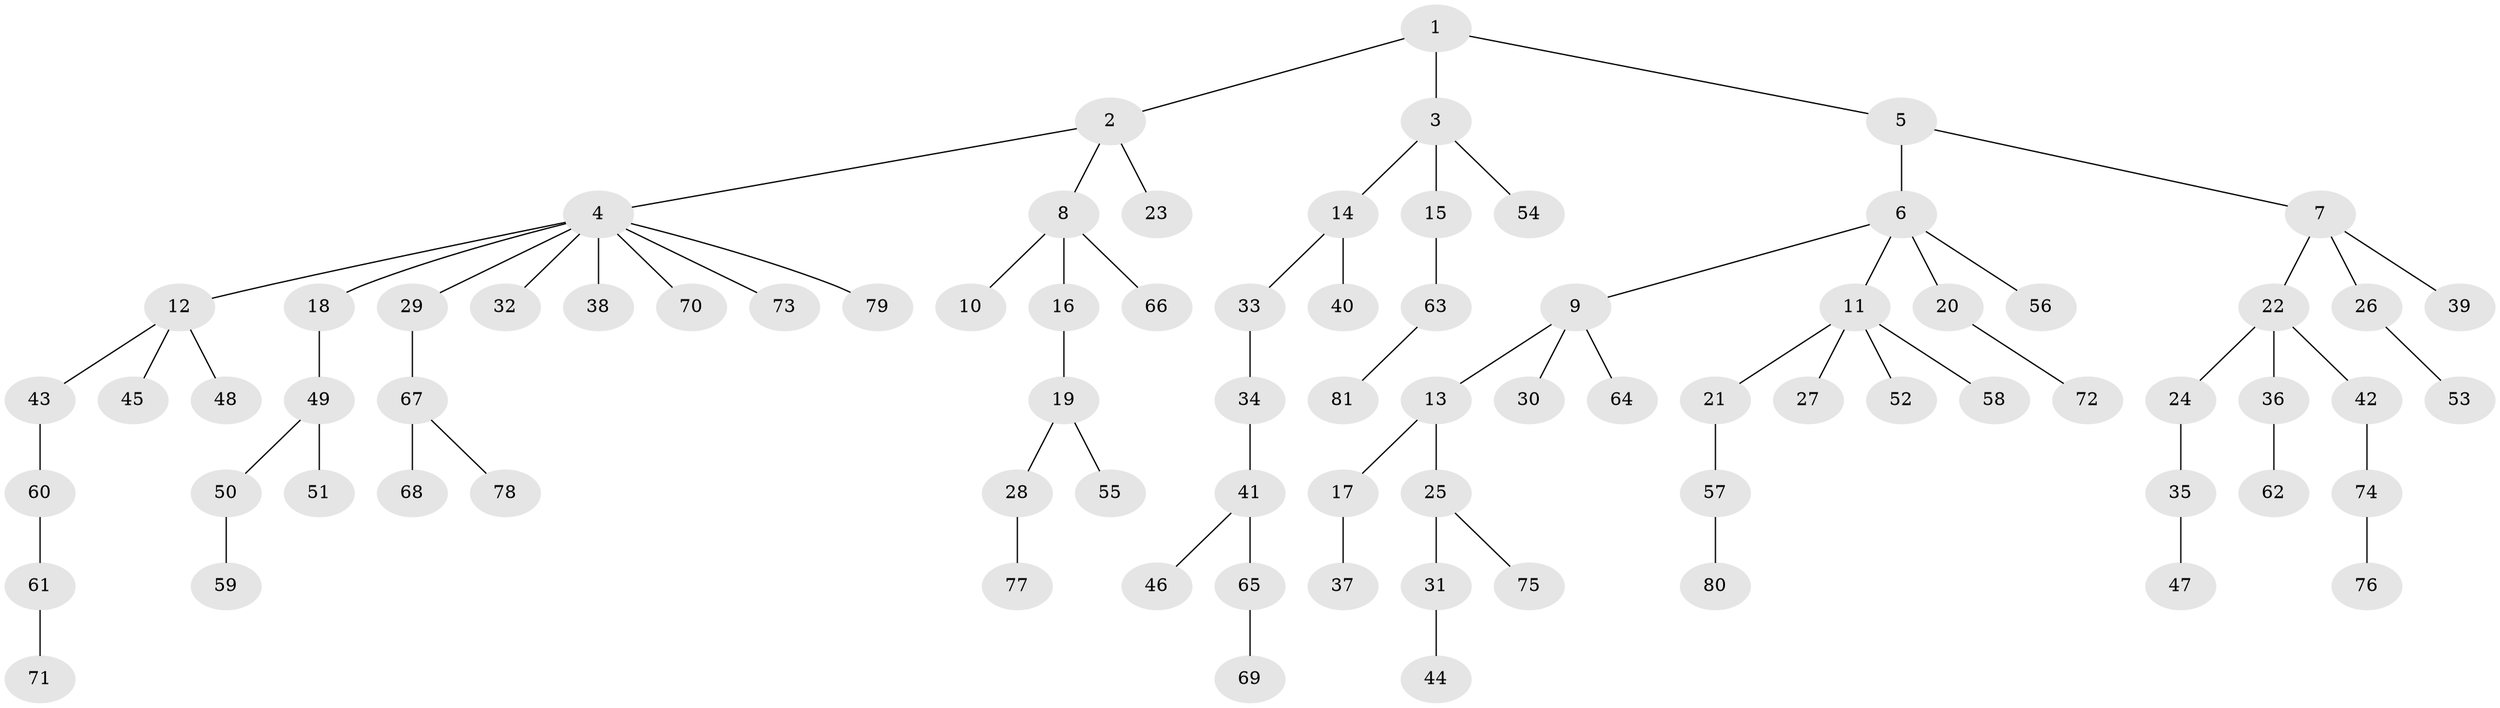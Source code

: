 // coarse degree distribution, {6: 0.03125, 2: 0.1875, 4: 0.0625, 10: 0.03125, 3: 0.0625, 1: 0.625}
// Generated by graph-tools (version 1.1) at 2025/19/03/04/25 18:19:23]
// undirected, 81 vertices, 80 edges
graph export_dot {
graph [start="1"]
  node [color=gray90,style=filled];
  1;
  2;
  3;
  4;
  5;
  6;
  7;
  8;
  9;
  10;
  11;
  12;
  13;
  14;
  15;
  16;
  17;
  18;
  19;
  20;
  21;
  22;
  23;
  24;
  25;
  26;
  27;
  28;
  29;
  30;
  31;
  32;
  33;
  34;
  35;
  36;
  37;
  38;
  39;
  40;
  41;
  42;
  43;
  44;
  45;
  46;
  47;
  48;
  49;
  50;
  51;
  52;
  53;
  54;
  55;
  56;
  57;
  58;
  59;
  60;
  61;
  62;
  63;
  64;
  65;
  66;
  67;
  68;
  69;
  70;
  71;
  72;
  73;
  74;
  75;
  76;
  77;
  78;
  79;
  80;
  81;
  1 -- 2;
  1 -- 3;
  1 -- 5;
  2 -- 4;
  2 -- 8;
  2 -- 23;
  3 -- 14;
  3 -- 15;
  3 -- 54;
  4 -- 12;
  4 -- 18;
  4 -- 29;
  4 -- 32;
  4 -- 38;
  4 -- 70;
  4 -- 73;
  4 -- 79;
  5 -- 6;
  5 -- 7;
  6 -- 9;
  6 -- 11;
  6 -- 20;
  6 -- 56;
  7 -- 22;
  7 -- 26;
  7 -- 39;
  8 -- 10;
  8 -- 16;
  8 -- 66;
  9 -- 13;
  9 -- 30;
  9 -- 64;
  11 -- 21;
  11 -- 27;
  11 -- 52;
  11 -- 58;
  12 -- 43;
  12 -- 45;
  12 -- 48;
  13 -- 17;
  13 -- 25;
  14 -- 33;
  14 -- 40;
  15 -- 63;
  16 -- 19;
  17 -- 37;
  18 -- 49;
  19 -- 28;
  19 -- 55;
  20 -- 72;
  21 -- 57;
  22 -- 24;
  22 -- 36;
  22 -- 42;
  24 -- 35;
  25 -- 31;
  25 -- 75;
  26 -- 53;
  28 -- 77;
  29 -- 67;
  31 -- 44;
  33 -- 34;
  34 -- 41;
  35 -- 47;
  36 -- 62;
  41 -- 46;
  41 -- 65;
  42 -- 74;
  43 -- 60;
  49 -- 50;
  49 -- 51;
  50 -- 59;
  57 -- 80;
  60 -- 61;
  61 -- 71;
  63 -- 81;
  65 -- 69;
  67 -- 68;
  67 -- 78;
  74 -- 76;
}
